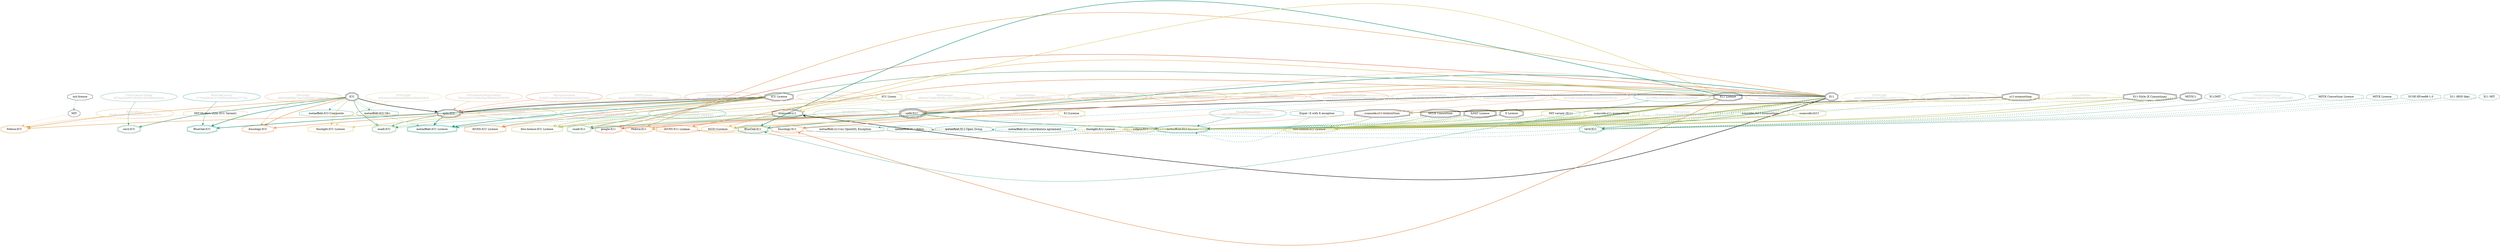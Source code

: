 strict digraph {
    node [shape=box];
    graph [splines=curved];
    2253 [label="SPDXLicense\n8a4d5c952691324f604fa85f5c180fb6"
         ,fontcolor=gray
         ,color="#b8bf62"
         ,fillcolor="beige;1"
         ,shape=ellipse];
    2254 [label="spdx:ICU"
         ,shape=doubleoctagon];
    2255 [label=ICU
         ,shape=doubleoctagon];
    2256 [label="ICU License"
         ,shape=doubleoctagon];
    2816 [label=MIT,shape=octagon];
    4339 [label="SPDXLicense\n7e596ca0c0998f4e3670df2b9ade263b"
         ,fontcolor=gray
         ,color="#b8bf62"
         ,fillcolor="beige;1"
         ,shape=ellipse];
    4340 [label="spdx:X11"
         ,shape=tripleoctagon];
    4341 [label=X11
         ,shape=doubleoctagon];
    4342 [label="X11 License"
         ,shape=doubleoctagon];
    5607 [label="GoogleLicense\n4f826ac6aec1ac70f0d2e6b3d222d91d"
         ,fontcolor=gray
         ,color="#e06f45"
         ,fillcolor="beige;1"
         ,shape=ellipse];
    5608 [label="google:X11"
         ,color="#e06f45"
         ,shape=doubleoctagon];
    6784 [label="FedoraEntry\n36ed6a6ed3700c66e202f78e3617007e"
         ,fontcolor=gray
         ,color="#e09d4b"
         ,fillcolor="beige;1"
         ,shape=ellipse];
    6785 [label="Fedora:ICU"
         ,color="#e09d4b"
         ,shape=doubleoctagon];
    6786 [label="MIT:Modern style (ICU Variant)"
         ,color="#e09d4b"
         ,shape=octagon];
    8497 [label="FedoraEntry\n2dd6d938eaa886cd99f5c816852ebfb0"
         ,fontcolor=gray
         ,color="#e09d4b"
         ,fillcolor="beige;1"
         ,shape=ellipse];
    8498 [label="Fedora:X11"
         ,color="#e09d4b"
         ,shape=doubleoctagon];
    8846 [label="BlueOakCouncil\n17764a94cac1e704f59e2694aa727704"
         ,fontcolor=gray
         ,color="#00876c"
         ,fillcolor="beige;1"
         ,shape=ellipse];
    8847 [label="BlueOak:ICU"
         ,color="#00876c"
         ,shape=doubleoctagon];
    9018 [label="BlueOakCouncil\n421599a1281fd9707b12efd5d4a0ba4f"
         ,fontcolor=gray
         ,color="#00876c"
         ,fillcolor="beige;1"
         ,shape=ellipse];
    9019 [label="BlueOak:X11"
         ,color="#00876c"
         ,shape=doubleoctagon];
    9597 [label="OSADLRule\n1ebe88d700c10edbdc514272db084667"
         ,fontcolor=gray
         ,color="#58a066"
         ,fillcolor="beige;1"
         ,shape=ellipse];
    9598 [label="osadl:ICU"
         ,color="#58a066"
         ,shape=doubleoctagon];
    9748 [label="OSADLRule\n56c9c778b0144378e7c921201bb99091"
         ,fontcolor=gray
         ,color="#58a066"
         ,fillcolor="beige;1"
         ,shape=ellipse];
    9749 [label="osadl:X11"
         ,color="#58a066"
         ,shape=doubleoctagon];
    9884 [label="OSADLMatrix\n82ad8ebda4c7f0d02972683d4c467c48"
         ,fontcolor=gray
         ,color="#58a066"
         ,fillcolor="beige;1"
         ,shape=ellipse];
    9990 [label="OSADLMatrix\n64aa9924fe0f6df39f295965cba55816"
         ,fontcolor=gray
         ,color="#58a066"
         ,fillcolor="beige;1"
         ,shape=ellipse];
    10611 [label="FSF\n7a74d2c134aedb6335c989fd4c0dc155"
          ,fontcolor=gray
          ,color="#deb256"
          ,fillcolor="beige;1"
          ,shape=ellipse];
    10612 [label="fsf:X11License"
          ,color="#deb256"
          ,shape=doubleoctagon];
    10613 [label=X11License
          ,color="#deb256"
          ,shape=doubleoctagon];
    25569 [label="ScancodeData\n1e1e1230738f8f86bd150c8221a7c669"
          ,fontcolor=gray
          ,color="#dac767"
          ,fillcolor="beige;1"
          ,shape=ellipse];
    25570 [label="scancode:x11-xconsortium"
          ,shape=doubleoctagon];
    25571 [label="x11-xconsortium"
          ,shape=doubleoctagon];
    25572 [label="X11-Style (X Consortium)"
          ,shape=doubleoctagon];
    25579 [label="ScancodeData\n999159c448e682e85496ecf4b296c822"
          ,fontcolor=gray
          ,color="#dac767"
          ,fillcolor="beige;1"
          ,shape=ellipse];
    25580 [label="scancode:x11"
          ,shape=doubleoctagon];
    26154 [label="Fossology\n69da0cad59a0f917f3ad1f8998596a34"
          ,fontcolor=gray
          ,color="#e18745"
          ,fillcolor="beige;1"
          ,shape=ellipse];
    26155 [label="fossology:X11"
          ,color="#e18745"
          ,shape=doubleoctagon];
    27445 [label="Fossology\na89426ef686c7ea15a6d88b71faba194"
          ,fontcolor=gray
          ,color="#e18745"
          ,fillcolor="beige;1"
          ,shape=ellipse];
    27446 [label="fossology:ICU"
          ,color="#e18745"
          ,shape=doubleoctagon];
    28327 [label="mit-license"
          ,shape=octagon];
    28757 [label="OrtLicenseCategorization\n623e2f9b099f90e8a18389b518b4f1c3"
          ,fontcolor=gray
          ,color="#e06f45"
          ,fillcolor="beige;1"
          ,shape=ellipse];
    35259 [label="OrtLicenseCategorization\n01c8940eb78b7ce2de0463577ea29a49"
          ,fontcolor=gray
          ,color="#e06f45"
          ,fillcolor="beige;1"
          ,shape=ellipse];
    35518 [label="OrtLicenseCategorization\n592c04d5c419fdc0aa198ebb25049355"
          ,fontcolor=gray
          ,color="#e09d4b"
          ,fillcolor="beige;1"
          ,shape=ellipse];
    36269 [label="OrtLicenseCategorization\n7faf9cb3e56f36caec7d021bab93a867"
          ,fontcolor=gray
          ,color="#e09d4b"
          ,fillcolor="beige;1"
          ,shape=ellipse];
    36978 [label="CavilLicenseChange\n307daac5e091c9d3f41084df84440a3a"
          ,fontcolor=gray
          ,color="#379469"
          ,fillcolor="beige;1"
          ,shape=ellipse];
    36979 [label="cavil:ICU"
          ,color="#379469"
          ,shape=doubleoctagon];
    38128 [label="CavilLicenseChange\n4363afaf6a16b871b5167616ed89ce85"
          ,fontcolor=gray
          ,color="#379469"
          ,fillcolor="beige;1"
          ,shape=ellipse];
    38129 [label="cavil:X11"
          ,color="#379469"
          ,shape=doubleoctagon];
    38130 [label="MIT/X Consortium License"
          ,color="#379469"
          ,shape=octagon];
    38131 [label="MIT/X License"
          ,color="#379469"
          ,shape=octagon];
    38132 [label="MIT/X11"
          ,shape=doubleoctagon];
    38133 [label="SUSE-XFree86-1.0"
          ,color="#379469"
          ,shape=octagon];
    38134 [label="X11 (BSD like)"
          ,color="#379469"
          ,shape=octagon];
    38135 [label="X11 MIT"
          ,color="#379469"
          ,shape=octagon];
    38136 [label="X11/MIT"
          ,color="#379469"
          ,shape=octagon];
    43795 [label="MetaeffektLicense\n982793a5a522922ee65e0b072aafc633"
          ,fontcolor=gray
          ,color="#00876c"
          ,fillcolor="beige;1"
          ,shape=ellipse];
    43796 [label="metaeffekt:ICU License"
          ,color="#00876c"
          ,shape=doubleoctagon];
    43798 [label="metaeffekt:ICU-Composite"
          ,color="#00876c"
          ,shape=octagon];
    43802 [label="metaeffekt:ICU-58+"
          ,color="#00876c"
          ,shape=octagon];
    49709 [label="metaeffekt:x11vnc OpenSSL Exception"
          ,color="#00876c"
          ,shape=octagon];
    49716 [label="metaeffekt:X11-Xilinx"
          ,color="#00876c"
          ,shape=octagon];
    49755 [label="metaeffekt:X11-Open Group"
          ,color="#00876c"
          ,shape=octagon];
    49759 [label="MetaeffektLicense\ne40189096b1c2c79be2b4f854adee693"
          ,fontcolor=gray
          ,color="#00876c"
          ,fillcolor="beige;1"
          ,shape=ellipse];
    49760 [label="metaeffekt:X11 License"
          ,color="#00876c"
          ,shape=doubleoctagon];
    49761 [label="X License"
          ,shape=doubleoctagon];
    49762 [label="MIT/X Consortium"
          ,shape=doubleoctagon];
    49763 [label="X/MIT License"
          ,shape=doubleoctagon];
    49764 [label="Expat~X with X exception"
          ,color="#00876c"
          ,shape=octagon];
    49769 [label="metaeffekt:X11-contributors-agreement"
          ,color="#00876c"
          ,shape=octagon];
    49993 [label="HermineLicense\n5232871cbcf6a333fca8a3e03b525d62"
          ,fontcolor=gray
          ,color="#dc574a"
          ,fillcolor="beige;1"
          ,shape=ellipse];
    50591 [label="FossLicense\n99eb04784863f636e18979f591204582"
          ,fontcolor=gray
          ,color="#b8bf62"
          ,fillcolor="beige;1"
          ,shape=ellipse];
    50592 [label="foss-license:ICU License"
          ,color="#b8bf62"
          ,shape=doubleoctagon];
    50593 [label="ICU Licens"
          ,color="#b8bf62"
          ,shape=doubleoctagon];
    50866 [label="FossLicense\n6ba4ad4382dd7ec57349737197fc4140"
          ,fontcolor=gray
          ,color="#b8bf62"
          ,fillcolor="beige;1"
          ,shape=ellipse];
    50867 [label="foss-license:X11 License"
          ,color="#b8bf62"
          ,shape=doubleoctagon];
    50868 [label="scancode://x11-xconsortium"
          ,color="#b8bf62"
          ,shape=doubleoctagon];
    50869 [label="scancode://x11"
          ,color="#b8bf62"
          ,shape=doubleoctagon];
    50870 [label="MIT variant (X11)"
          ,color="#b8bf62"
          ,shape=doubleoctagon];
    50871 [label="scancode:x11-xconsortium"
          ,color="#b8bf62"
          ,shape=doubleoctagon];
    50986 [label="FOSSLight\n4062ceca108a5abbbfe8c84f54445839"
          ,fontcolor=gray
          ,color="#dac767"
          ,fillcolor="beige;1"
          ,shape=ellipse];
    50987 [label="fosslight:ICU License"
          ,color="#dac767"
          ,shape=doubleoctagon];
    51081 [label="FOSSLight\nedb637e23faf2b0bdfd8a2cb4bb173ec"
          ,fontcolor=gray
          ,color="#dac767"
          ,fillcolor="beige;1"
          ,shape=ellipse];
    51082 [label="fosslight:X11 License"
          ,color="#dac767"
          ,shape=doubleoctagon];
    54336 [label="EclipseLicense\n1c065d418dde7625f851e38de6dd22ac"
          ,fontcolor=gray
          ,color="#98b561"
          ,fillcolor="beige;1"
          ,shape=ellipse];
    54337 [label="eclipse:X11"
          ,color="#98b561"
          ,shape=doubleoctagon];
    54498 [label="ifrOSS License\n22c596aecf48e0ac5bc5578d6ac977f8"
          ,fontcolor=gray
          ,color="#e18745"
          ,fillcolor="beige;1"
          ,shape=ellipse];
    54499 [label="ifrOSS:ICU License"
          ,color="#e18745"
          ,shape=doubleoctagon];
    54723 [label="ifrOSS License\n82319b11deb6864d054c9e250355923e"
          ,fontcolor=gray
          ,color="#e18745"
          ,fillcolor="beige;1"
          ,shape=ellipse];
    54724 [label="ifrOSS:X11 License"
          ,color="#e18745"
          ,shape=doubleoctagon];
    2253 -> 2254 [weight=0.5
                 ,color="#b8bf62"];
    2254 -> 6785 [style=bold
                 ,arrowhead=vee
                 ,weight=0.7
                 ,color="#e09d4b"];
    2254 -> 9598 [style=bold
                 ,arrowhead=vee
                 ,weight=0.7
                 ,color="#58a066"];
    2254 -> 43796 [style=bold
                  ,arrowhead=vee
                  ,weight=0.7
                  ,color="#00876c"];
    2255 -> 2254 [style=bold
                 ,arrowhead=vee
                 ,weight=0.7];
    2255 -> 6785 [style=bold
                 ,arrowhead=vee
                 ,weight=0.7
                 ,color="#e09d4b"];
    2255 -> 8847 [style=bold
                 ,arrowhead=vee
                 ,weight=0.7
                 ,color="#00876c"];
    2255 -> 9598 [style=bold
                 ,arrowhead=vee
                 ,weight=0.7
                 ,color="#58a066"];
    2255 -> 27446 [style=bold
                  ,arrowhead=vee
                  ,weight=0.7
                  ,color="#e18745"];
    2255 -> 36979 [style=bold
                  ,arrowhead=vee
                  ,weight=0.7
                  ,color="#379469"];
    2255 -> 36979 [style=bold
                  ,arrowhead=vee
                  ,weight=0.7
                  ,color="#379469"];
    2255 -> 43796 [style=dashed
                  ,arrowhead=vee
                  ,weight=0.5
                  ,color="#00876c"];
    2255 -> 43798 [style=dashed
                  ,arrowhead=vee
                  ,weight=0.5
                  ,color="#00876c"];
    2255 -> 43802 [style=dashed
                  ,arrowhead=vee
                  ,weight=0.5
                  ,color="#00876c"];
    2255 -> 50987 [style=bold
                  ,arrowhead=vee
                  ,weight=0.7
                  ,color="#dac767"];
    2256 -> 2254 [style=bold
                 ,arrowhead=vee
                 ,weight=0.7];
    2256 -> 8847 [style=bold
                 ,arrowhead=vee
                 ,weight=0.7
                 ,color="#00876c"];
    2256 -> 27446 [style=bold
                  ,arrowhead=vee
                  ,weight=0.7
                  ,color="#e18745"];
    2256 -> 43796 [style=bold
                  ,arrowhead=vee
                  ,weight=0.7
                  ,color="#00876c"];
    2256 -> 43796 [style=bold
                  ,arrowhead=vee
                  ,weight=0.7
                  ,color="#00876c"];
    2256 -> 50592 [style=bold
                  ,arrowhead=vee
                  ,weight=0.7
                  ,color="#b8bf62"];
    2256 -> 50987 [style=bold
                  ,arrowhead=vee
                  ,weight=0.7
                  ,color="#dac767"];
    2256 -> 54499 [style=bold
                  ,arrowhead=vee
                  ,weight=0.7
                  ,color="#e18745"];
    2256 -> 54499 [style=bold
                  ,arrowhead=vee
                  ,weight=0.7
                  ,color="#e18745"];
    2816 -> 6785 [style=dashed
                 ,arrowhead=vee
                 ,weight=0.5
                 ,color="#e09d4b"];
    4339 -> 4340 [weight=0.5
                 ,color="#b8bf62"];
    4340 -> 5608 [style=bold
                 ,arrowhead=vee
                 ,weight=0.7
                 ,color="#e06f45"];
    4340 -> 8498 [style=bold
                 ,arrowhead=vee
                 ,weight=0.7
                 ,color="#e09d4b"];
    4340 -> 9749 [style=bold
                 ,arrowhead=vee
                 ,weight=0.7
                 ,color="#58a066"];
    4340 -> 10612 [style=dashed
                  ,arrowhead=vee
                  ,weight=0.5
                  ,color="#deb256"];
    4340 -> 49760 [style=bold
                  ,arrowhead=vee
                  ,weight=0.7
                  ,color="#00876c"];
    4341 -> 4340 [style=bold
                 ,arrowhead=vee
                 ,weight=0.7];
    4341 -> 5608 [style=bold
                 ,arrowhead=vee
                 ,weight=0.7
                 ,color="#e06f45"];
    4341 -> 8498 [style=bold
                 ,arrowhead=vee
                 ,weight=0.7
                 ,color="#e09d4b"];
    4341 -> 9019 [style=bold
                 ,arrowhead=vee
                 ,weight=0.7
                 ,color="#00876c"];
    4341 -> 9749 [style=bold
                 ,arrowhead=vee
                 ,weight=0.7
                 ,color="#58a066"];
    4341 -> 25580 [style=bold
                  ,arrowhead=vee
                  ,weight=0.7];
    4341 -> 26155 [style=bold
                  ,arrowhead=vee
                  ,weight=0.7
                  ,color="#e18745"];
    4341 -> 38129 [style=bold
                  ,arrowhead=vee
                  ,weight=0.7
                  ,color="#379469"];
    4341 -> 38129 [style=bold
                  ,arrowhead=vee
                  ,weight=0.7
                  ,color="#379469"];
    4341 -> 49709 [style=dashed
                  ,arrowhead=vee
                  ,weight=0.5
                  ,color="#00876c"];
    4341 -> 49716 [style=dashed
                  ,arrowhead=vee
                  ,weight=0.5
                  ,color="#00876c"];
    4341 -> 49755 [style=dashed
                  ,arrowhead=vee
                  ,weight=0.5
                  ,color="#00876c"];
    4341 -> 49760 [style=dashed
                  ,arrowhead=vee
                  ,weight=0.5
                  ,color="#00876c"];
    4341 -> 49769 [style=dashed
                  ,arrowhead=vee
                  ,weight=0.5
                  ,color="#00876c"];
    4341 -> 50867 [style=bold
                  ,arrowhead=vee
                  ,weight=0.7
                  ,color="#b8bf62"];
    4341 -> 51082 [style=bold
                  ,arrowhead=vee
                  ,weight=0.7
                  ,color="#dac767"];
    4341 -> 54337 [style=bold
                  ,arrowhead=vee
                  ,weight=0.7
                  ,color="#98b561"];
    4342 -> 4340 [style=bold
                 ,arrowhead=vee
                 ,weight=0.7
                 ,color="#b8bf62"];
    4342 -> 9019 [style=bold
                 ,arrowhead=vee
                 ,weight=0.7
                 ,color="#00876c"];
    4342 -> 10612 [style=bold
                  ,arrowhead=vee
                  ,weight=0.7
                  ,color="#deb256"];
    4342 -> 25580 [style=bold
                  ,arrowhead=vee
                  ,weight=0.7
                  ,color="#dac767"];
    4342 -> 26155 [style=bold
                  ,arrowhead=vee
                  ,weight=0.7
                  ,color="#e18745"];
    4342 -> 49760 [style=bold
                  ,arrowhead=vee
                  ,weight=0.7
                  ,color="#00876c"];
    4342 -> 49760 [style=bold
                  ,arrowhead=vee
                  ,weight=0.7
                  ,color="#00876c"];
    4342 -> 50867 [style=bold
                  ,arrowhead=vee
                  ,weight=0.7
                  ,color="#b8bf62"];
    4342 -> 51082 [style=bold
                  ,arrowhead=vee
                  ,weight=0.7
                  ,color="#dac767"];
    4342 -> 54337 [style=bold
                  ,arrowhead=vee
                  ,weight=0.7
                  ,color="#98b561"];
    4342 -> 54724 [style=bold
                  ,arrowhead=vee
                  ,weight=0.7
                  ,color="#e18745"];
    4342 -> 54724 [style=bold
                  ,arrowhead=vee
                  ,weight=0.7
                  ,color="#e18745"];
    5607 -> 5608 [weight=0.5
                 ,color="#e06f45"];
    6784 -> 6785 [weight=0.5
                 ,color="#e09d4b"];
    6786 -> 6785 [style=dashed
                 ,arrowhead=vee
                 ,weight=0.5
                 ,color="#e09d4b"];
    8497 -> 8498 [weight=0.5
                 ,color="#e09d4b"];
    8846 -> 8847 [weight=0.5
                 ,color="#00876c"];
    9018 -> 9019 [weight=0.5
                 ,color="#00876c"];
    9597 -> 9598 [weight=0.5
                 ,color="#58a066"];
    9748 -> 9749 [weight=0.5
                 ,color="#58a066"];
    9884 -> 9598 [weight=0.5
                 ,color="#58a066"];
    9990 -> 9749 [weight=0.5
                 ,color="#58a066"];
    10611 -> 10612 [weight=0.5
                   ,color="#deb256"];
    10613 -> 10612 [style=bold
                   ,arrowhead=vee
                   ,weight=0.7
                   ,color="#deb256"];
    25569 -> 25570 [weight=0.5
                   ,color="#dac767"];
    25570 -> 49760 [style=dashed
                   ,arrowhead=vee
                   ,weight=0.5
                   ,color="#00876c"];
    25570 -> 50867 [style=bold
                   ,arrowhead=vee
                   ,weight=0.7
                   ,color="#b8bf62"];
    25571 -> 25570 [style=bold
                   ,arrowhead=vee
                   ,weight=0.7];
    25572 -> 25570 [style=bold
                   ,arrowhead=vee
                   ,weight=0.7
                   ,color="#dac767"];
    25572 -> 50867 [style=bold
                   ,arrowhead=vee
                   ,weight=0.7
                   ,color="#b8bf62"];
    25579 -> 25580 [weight=0.5
                   ,color="#dac767"];
    25580 -> 43796 [style=dashed
                   ,arrowhead=vee
                   ,weight=0.5
                   ,color="#00876c"];
    25580 -> 50592 [style=bold
                   ,arrowhead=vee
                   ,weight=0.7
                   ,color="#b8bf62"];
    26154 -> 26155 [weight=0.5
                   ,color="#e18745"];
    27445 -> 27446 [weight=0.5
                   ,color="#e18745"];
    28327 -> 2816 [style=dashed
                  ,arrowhead=vee
                  ,weight=0.5
                  ,color="#379469"];
    28757 -> 2254 [weight=0.5
                  ,color="#e06f45"];
    35259 -> 4340 [weight=0.5
                  ,color="#e06f45"];
    35518 -> 2254 [weight=0.5
                  ,color="#e09d4b"];
    36269 -> 4340 [weight=0.5
                  ,color="#e09d4b"];
    36978 -> 36979 [weight=0.5
                   ,color="#379469"];
    38128 -> 38129 [weight=0.5
                   ,color="#379469"];
    38130 -> 38129 [style=dashed
                   ,arrowhead=vee
                   ,weight=0.5
                   ,color="#379469"];
    38131 -> 38129 [style=dashed
                   ,arrowhead=vee
                   ,weight=0.5
                   ,color="#379469"];
    38132 -> 38129 [style=dashed
                   ,arrowhead=vee
                   ,weight=0.5
                   ,color="#379469"];
    38132 -> 49760 [style=dashed
                   ,arrowhead=vee
                   ,weight=0.5
                   ,color="#00876c"];
    38132 -> 50867 [style=bold
                   ,arrowhead=vee
                   ,weight=0.7
                   ,color="#b8bf62"];
    38133 -> 38129 [style=dashed
                   ,arrowhead=vee
                   ,weight=0.5
                   ,color="#379469"];
    38134 -> 38129 [style=dashed
                   ,arrowhead=vee
                   ,weight=0.5
                   ,color="#379469"];
    38135 -> 38129 [style=dashed
                   ,arrowhead=vee
                   ,weight=0.5
                   ,color="#379469"];
    38136 -> 38129 [style=dashed
                   ,arrowhead=vee
                   ,weight=0.5
                   ,color="#379469"];
    43795 -> 43796 [weight=0.5
                   ,color="#00876c"];
    49759 -> 49760 [weight=0.5
                   ,color="#00876c"];
    49761 -> 49760 [style=dashed
                   ,arrowhead=vee
                   ,weight=0.5
                   ,color="#00876c"];
    49761 -> 50867 [style=bold
                   ,arrowhead=vee
                   ,weight=0.7
                   ,color="#b8bf62"];
    49762 -> 49760 [style=dashed
                   ,arrowhead=vee
                   ,weight=0.5
                   ,color="#00876c"];
    49762 -> 50867 [style=bold
                   ,arrowhead=vee
                   ,weight=0.7
                   ,color="#b8bf62"];
    49763 -> 49760 [style=dashed
                   ,arrowhead=vee
                   ,weight=0.5
                   ,color="#00876c"];
    49763 -> 50867 [style=bold
                   ,arrowhead=vee
                   ,weight=0.7
                   ,color="#b8bf62"];
    49764 -> 49760 [style=dashed
                   ,arrowhead=vee
                   ,weight=0.5
                   ,color="#00876c"];
    49993 -> 2254 [weight=0.5
                  ,color="#dc574a"];
    50591 -> 50592 [weight=0.5
                   ,color="#b8bf62"];
    50593 -> 50592 [style=bold
                   ,arrowhead=vee
                   ,weight=0.7
                   ,color="#b8bf62"];
    50866 -> 50867 [weight=0.5
                   ,color="#b8bf62"];
    50868 -> 50867 [style=bold
                   ,arrowhead=vee
                   ,weight=0.7
                   ,color="#b8bf62"];
    50869 -> 50867 [style=bold
                   ,arrowhead=vee
                   ,weight=0.7
                   ,color="#b8bf62"];
    50870 -> 50867 [style=bold
                   ,arrowhead=vee
                   ,weight=0.7
                   ,color="#b8bf62"];
    50871 -> 50867 [style=bold
                   ,arrowhead=vee
                   ,weight=0.7
                   ,color="#b8bf62"];
    50986 -> 50987 [weight=0.5
                   ,color="#dac767"];
    51081 -> 51082 [weight=0.5
                   ,color="#dac767"];
    54336 -> 54337 [weight=0.5
                   ,color="#98b561"];
    54498 -> 54499 [weight=0.5
                   ,color="#e18745"];
    54723 -> 54724 [weight=0.5
                   ,color="#e18745"];
}
